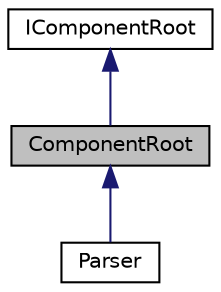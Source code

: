 digraph G
{
  edge [fontname="Helvetica",fontsize="10",labelfontname="Helvetica",labelfontsize="10"];
  node [fontname="Helvetica",fontsize="10",shape=record];
  Node1 [label="ComponentRoot",height=0.2,width=0.4,color="black", fillcolor="grey75", style="filled" fontcolor="black"];
  Node2 -> Node1 [dir=back,color="midnightblue",fontsize="10",style="solid",fontname="Helvetica"];
  Node2 [label="IComponentRoot",height=0.2,width=0.4,color="black", fillcolor="white", style="filled",URL="$interface_utopia_1_1_components_1_1_core_1_1_i_component_root.html"];
  Node1 -> Node3 [dir=back,color="midnightblue",fontsize="10",style="solid",fontname="Helvetica"];
  Node3 [label="Parser",height=0.2,width=0.4,color="black", fillcolor="white", style="filled",URL="$class_utopia_1_1_components_1_1_data_parser_1_1_parser.html"];
}
